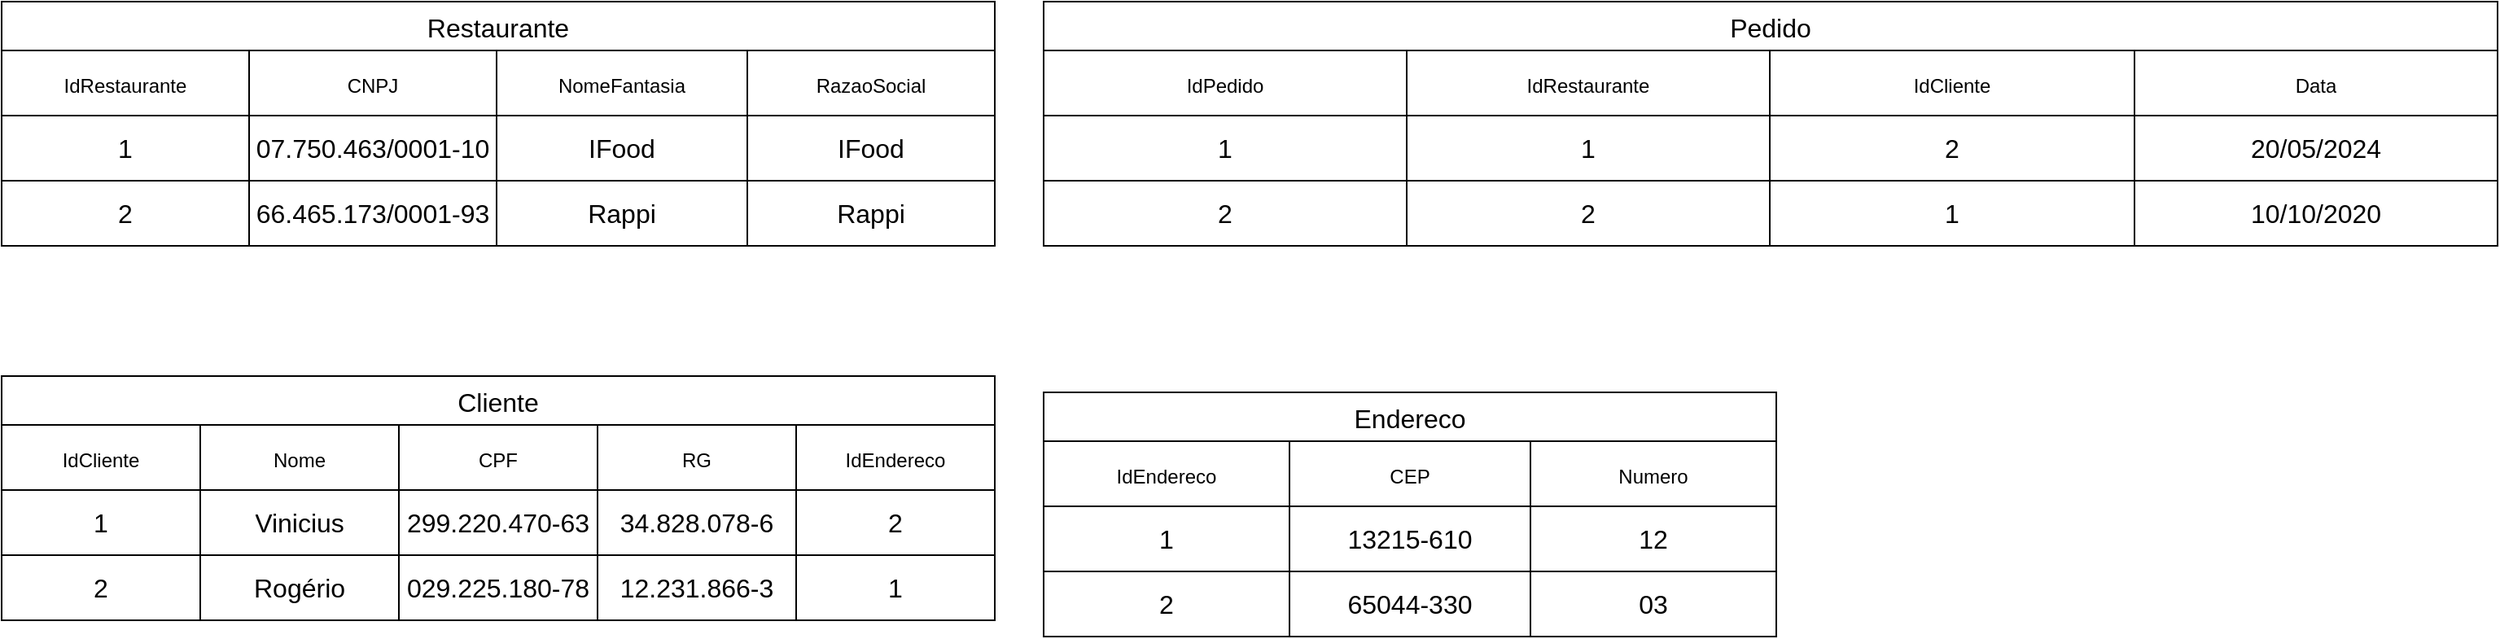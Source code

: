 <mxfile version="24.7.10">
  <diagram id="C5RBs43oDa-KdzZeNtuy" name="Page-1">
    <mxGraphModel dx="2620" dy="923" grid="1" gridSize="10" guides="1" tooltips="1" connect="1" arrows="1" fold="1" page="1" pageScale="1" pageWidth="827" pageHeight="1169" math="0" shadow="0">
      <root>
        <mxCell id="WIyWlLk6GJQsqaUBKTNV-0" />
        <mxCell id="WIyWlLk6GJQsqaUBKTNV-1" parent="WIyWlLk6GJQsqaUBKTNV-0" />
        <mxCell id="rG-vrshRPfFfel9vfFQS-0" value="Restaurante" style="shape=table;startSize=30;container=1;collapsible=0;childLayout=tableLayout;strokeColor=default;fontSize=16;" parent="WIyWlLk6GJQsqaUBKTNV-1" vertex="1">
          <mxGeometry x="-280" y="60" width="610" height="150" as="geometry" />
        </mxCell>
        <mxCell id="rG-vrshRPfFfel9vfFQS-1" value="" style="shape=tableRow;horizontal=0;startSize=0;swimlaneHead=0;swimlaneBody=0;strokeColor=inherit;top=0;left=0;bottom=0;right=0;collapsible=0;dropTarget=0;fillColor=none;points=[[0,0.5],[1,0.5]];portConstraint=eastwest;fontSize=16;" parent="rG-vrshRPfFfel9vfFQS-0" vertex="1">
          <mxGeometry y="30" width="610" height="40" as="geometry" />
        </mxCell>
        <mxCell id="rG-vrshRPfFfel9vfFQS-52" value="&lt;span style=&quot;font-size: 12px; text-align: left; text-wrap: nowrap;&quot;&gt;IdRestaurante&lt;/span&gt;" style="shape=partialRectangle;html=1;whiteSpace=wrap;connectable=0;strokeColor=inherit;overflow=hidden;fillColor=none;top=0;left=0;bottom=0;right=0;pointerEvents=1;fontSize=16;" parent="rG-vrshRPfFfel9vfFQS-1" vertex="1">
          <mxGeometry width="152" height="40" as="geometry">
            <mxRectangle width="152" height="40" as="alternateBounds" />
          </mxGeometry>
        </mxCell>
        <mxCell id="rG-vrshRPfFfel9vfFQS-2" value="&lt;span style=&quot;font-size: 12px; text-align: left; text-wrap: nowrap;&quot;&gt;CNPJ&lt;/span&gt;" style="shape=partialRectangle;html=1;whiteSpace=wrap;connectable=0;strokeColor=inherit;overflow=hidden;fillColor=none;top=0;left=0;bottom=0;right=0;pointerEvents=1;fontSize=16;" parent="rG-vrshRPfFfel9vfFQS-1" vertex="1">
          <mxGeometry x="152" width="152" height="40" as="geometry">
            <mxRectangle width="152" height="40" as="alternateBounds" />
          </mxGeometry>
        </mxCell>
        <mxCell id="rG-vrshRPfFfel9vfFQS-3" value="&lt;span style=&quot;font-size: 12px; text-align: left; text-wrap: nowrap;&quot;&gt;NomeFantasia&lt;/span&gt;" style="shape=partialRectangle;html=1;whiteSpace=wrap;connectable=0;strokeColor=inherit;overflow=hidden;fillColor=none;top=0;left=0;bottom=0;right=0;pointerEvents=1;fontSize=16;" parent="rG-vrshRPfFfel9vfFQS-1" vertex="1">
          <mxGeometry x="304" width="154" height="40" as="geometry">
            <mxRectangle width="154" height="40" as="alternateBounds" />
          </mxGeometry>
        </mxCell>
        <mxCell id="rG-vrshRPfFfel9vfFQS-4" value="&lt;span style=&quot;font-size: 12px; text-align: left; text-wrap: nowrap;&quot;&gt;RazaoSocial&lt;/span&gt;" style="shape=partialRectangle;html=1;whiteSpace=wrap;connectable=0;strokeColor=inherit;overflow=hidden;fillColor=none;top=0;left=0;bottom=0;right=0;pointerEvents=1;fontSize=16;" parent="rG-vrshRPfFfel9vfFQS-1" vertex="1">
          <mxGeometry x="458" width="152" height="40" as="geometry">
            <mxRectangle width="152" height="40" as="alternateBounds" />
          </mxGeometry>
        </mxCell>
        <mxCell id="rG-vrshRPfFfel9vfFQS-5" value="" style="shape=tableRow;horizontal=0;startSize=0;swimlaneHead=0;swimlaneBody=0;strokeColor=inherit;top=0;left=0;bottom=0;right=0;collapsible=0;dropTarget=0;fillColor=none;points=[[0,0.5],[1,0.5]];portConstraint=eastwest;fontSize=16;" parent="rG-vrshRPfFfel9vfFQS-0" vertex="1">
          <mxGeometry y="70" width="610" height="40" as="geometry" />
        </mxCell>
        <mxCell id="rG-vrshRPfFfel9vfFQS-53" value="1" style="shape=partialRectangle;html=1;whiteSpace=wrap;connectable=0;strokeColor=inherit;overflow=hidden;fillColor=none;top=0;left=0;bottom=0;right=0;pointerEvents=1;fontSize=16;" parent="rG-vrshRPfFfel9vfFQS-5" vertex="1">
          <mxGeometry width="152" height="40" as="geometry">
            <mxRectangle width="152" height="40" as="alternateBounds" />
          </mxGeometry>
        </mxCell>
        <mxCell id="rG-vrshRPfFfel9vfFQS-6" value="07.750.463/0001-10" style="shape=partialRectangle;html=1;whiteSpace=wrap;connectable=0;strokeColor=inherit;overflow=hidden;fillColor=none;top=0;left=0;bottom=0;right=0;pointerEvents=1;fontSize=16;" parent="rG-vrshRPfFfel9vfFQS-5" vertex="1">
          <mxGeometry x="152" width="152" height="40" as="geometry">
            <mxRectangle width="152" height="40" as="alternateBounds" />
          </mxGeometry>
        </mxCell>
        <mxCell id="rG-vrshRPfFfel9vfFQS-7" value="IFood" style="shape=partialRectangle;html=1;whiteSpace=wrap;connectable=0;strokeColor=inherit;overflow=hidden;fillColor=none;top=0;left=0;bottom=0;right=0;pointerEvents=1;fontSize=16;" parent="rG-vrshRPfFfel9vfFQS-5" vertex="1">
          <mxGeometry x="304" width="154" height="40" as="geometry">
            <mxRectangle width="154" height="40" as="alternateBounds" />
          </mxGeometry>
        </mxCell>
        <mxCell id="rG-vrshRPfFfel9vfFQS-8" value="IFood" style="shape=partialRectangle;html=1;whiteSpace=wrap;connectable=0;strokeColor=inherit;overflow=hidden;fillColor=none;top=0;left=0;bottom=0;right=0;pointerEvents=1;fontSize=16;" parent="rG-vrshRPfFfel9vfFQS-5" vertex="1">
          <mxGeometry x="458" width="152" height="40" as="geometry">
            <mxRectangle width="152" height="40" as="alternateBounds" />
          </mxGeometry>
        </mxCell>
        <mxCell id="rG-vrshRPfFfel9vfFQS-9" value="" style="shape=tableRow;horizontal=0;startSize=0;swimlaneHead=0;swimlaneBody=0;strokeColor=inherit;top=0;left=0;bottom=0;right=0;collapsible=0;dropTarget=0;fillColor=none;points=[[0,0.5],[1,0.5]];portConstraint=eastwest;fontSize=16;" parent="rG-vrshRPfFfel9vfFQS-0" vertex="1">
          <mxGeometry y="110" width="610" height="40" as="geometry" />
        </mxCell>
        <mxCell id="rG-vrshRPfFfel9vfFQS-54" value="2" style="shape=partialRectangle;html=1;whiteSpace=wrap;connectable=0;strokeColor=inherit;overflow=hidden;fillColor=none;top=0;left=0;bottom=0;right=0;pointerEvents=1;fontSize=16;" parent="rG-vrshRPfFfel9vfFQS-9" vertex="1">
          <mxGeometry width="152" height="40" as="geometry">
            <mxRectangle width="152" height="40" as="alternateBounds" />
          </mxGeometry>
        </mxCell>
        <mxCell id="rG-vrshRPfFfel9vfFQS-10" value="66.465.173/0001-93" style="shape=partialRectangle;html=1;whiteSpace=wrap;connectable=0;strokeColor=inherit;overflow=hidden;fillColor=none;top=0;left=0;bottom=0;right=0;pointerEvents=1;fontSize=16;" parent="rG-vrshRPfFfel9vfFQS-9" vertex="1">
          <mxGeometry x="152" width="152" height="40" as="geometry">
            <mxRectangle width="152" height="40" as="alternateBounds" />
          </mxGeometry>
        </mxCell>
        <mxCell id="rG-vrshRPfFfel9vfFQS-11" value="Rappi" style="shape=partialRectangle;html=1;whiteSpace=wrap;connectable=0;strokeColor=inherit;overflow=hidden;fillColor=none;top=0;left=0;bottom=0;right=0;pointerEvents=1;fontSize=16;" parent="rG-vrshRPfFfel9vfFQS-9" vertex="1">
          <mxGeometry x="304" width="154" height="40" as="geometry">
            <mxRectangle width="154" height="40" as="alternateBounds" />
          </mxGeometry>
        </mxCell>
        <mxCell id="rG-vrshRPfFfel9vfFQS-12" value="Rappi" style="shape=partialRectangle;html=1;whiteSpace=wrap;connectable=0;strokeColor=inherit;overflow=hidden;fillColor=none;top=0;left=0;bottom=0;right=0;pointerEvents=1;fontSize=16;" parent="rG-vrshRPfFfel9vfFQS-9" vertex="1">
          <mxGeometry x="458" width="152" height="40" as="geometry">
            <mxRectangle width="152" height="40" as="alternateBounds" />
          </mxGeometry>
        </mxCell>
        <mxCell id="rG-vrshRPfFfel9vfFQS-13" value="Pedido" style="shape=table;startSize=30;container=1;collapsible=0;childLayout=tableLayout;strokeColor=default;fontSize=16;" parent="WIyWlLk6GJQsqaUBKTNV-1" vertex="1">
          <mxGeometry x="360" y="60" width="893" height="150" as="geometry" />
        </mxCell>
        <mxCell id="rG-vrshRPfFfel9vfFQS-14" value="" style="shape=tableRow;horizontal=0;startSize=0;swimlaneHead=0;swimlaneBody=0;strokeColor=inherit;top=0;left=0;bottom=0;right=0;collapsible=0;dropTarget=0;fillColor=none;points=[[0,0.5],[1,0.5]];portConstraint=eastwest;fontSize=16;" parent="rG-vrshRPfFfel9vfFQS-13" vertex="1">
          <mxGeometry y="30" width="893" height="40" as="geometry" />
        </mxCell>
        <mxCell id="rG-vrshRPfFfel9vfFQS-61" value="&lt;span style=&quot;font-size: 12px; text-align: left; text-wrap: nowrap;&quot;&gt;IdPedido&lt;/span&gt;" style="shape=partialRectangle;html=1;whiteSpace=wrap;connectable=0;strokeColor=inherit;overflow=hidden;fillColor=none;top=0;left=0;bottom=0;right=0;pointerEvents=1;fontSize=16;" parent="rG-vrshRPfFfel9vfFQS-14" vertex="1">
          <mxGeometry width="223" height="40" as="geometry">
            <mxRectangle width="223" height="40" as="alternateBounds" />
          </mxGeometry>
        </mxCell>
        <mxCell id="rG-vrshRPfFfel9vfFQS-15" value="&lt;span style=&quot;font-size: 12px; text-align: left; text-wrap: nowrap;&quot;&gt;IdRestaurante&lt;/span&gt;" style="shape=partialRectangle;html=1;whiteSpace=wrap;connectable=0;strokeColor=inherit;overflow=hidden;fillColor=none;top=0;left=0;bottom=0;right=0;pointerEvents=1;fontSize=16;" parent="rG-vrshRPfFfel9vfFQS-14" vertex="1">
          <mxGeometry x="223" width="223" height="40" as="geometry">
            <mxRectangle width="223" height="40" as="alternateBounds" />
          </mxGeometry>
        </mxCell>
        <mxCell id="rG-vrshRPfFfel9vfFQS-16" value="&lt;span style=&quot;font-size: 12px; text-align: left; text-wrap: nowrap;&quot;&gt;IdCliente&lt;/span&gt;" style="shape=partialRectangle;html=1;whiteSpace=wrap;connectable=0;strokeColor=inherit;overflow=hidden;fillColor=none;top=0;left=0;bottom=0;right=0;pointerEvents=1;fontSize=16;" parent="rG-vrshRPfFfel9vfFQS-14" vertex="1">
          <mxGeometry x="446" width="224" height="40" as="geometry">
            <mxRectangle width="224" height="40" as="alternateBounds" />
          </mxGeometry>
        </mxCell>
        <mxCell id="rG-vrshRPfFfel9vfFQS-17" value="&lt;span style=&quot;font-size: 12px; text-align: left; text-wrap: nowrap;&quot;&gt;Data&lt;/span&gt;" style="shape=partialRectangle;html=1;whiteSpace=wrap;connectable=0;strokeColor=inherit;overflow=hidden;fillColor=none;top=0;left=0;bottom=0;right=0;pointerEvents=1;fontSize=16;" parent="rG-vrshRPfFfel9vfFQS-14" vertex="1">
          <mxGeometry x="670" width="223" height="40" as="geometry">
            <mxRectangle width="223" height="40" as="alternateBounds" />
          </mxGeometry>
        </mxCell>
        <mxCell id="rG-vrshRPfFfel9vfFQS-18" value="" style="shape=tableRow;horizontal=0;startSize=0;swimlaneHead=0;swimlaneBody=0;strokeColor=inherit;top=0;left=0;bottom=0;right=0;collapsible=0;dropTarget=0;fillColor=none;points=[[0,0.5],[1,0.5]];portConstraint=eastwest;fontSize=16;" parent="rG-vrshRPfFfel9vfFQS-13" vertex="1">
          <mxGeometry y="70" width="893" height="40" as="geometry" />
        </mxCell>
        <mxCell id="rG-vrshRPfFfel9vfFQS-62" value="1" style="shape=partialRectangle;html=1;whiteSpace=wrap;connectable=0;strokeColor=inherit;overflow=hidden;fillColor=none;top=0;left=0;bottom=0;right=0;pointerEvents=1;fontSize=16;" parent="rG-vrshRPfFfel9vfFQS-18" vertex="1">
          <mxGeometry width="223" height="40" as="geometry">
            <mxRectangle width="223" height="40" as="alternateBounds" />
          </mxGeometry>
        </mxCell>
        <mxCell id="rG-vrshRPfFfel9vfFQS-19" value="1" style="shape=partialRectangle;html=1;whiteSpace=wrap;connectable=0;strokeColor=inherit;overflow=hidden;fillColor=none;top=0;left=0;bottom=0;right=0;pointerEvents=1;fontSize=16;" parent="rG-vrshRPfFfel9vfFQS-18" vertex="1">
          <mxGeometry x="223" width="223" height="40" as="geometry">
            <mxRectangle width="223" height="40" as="alternateBounds" />
          </mxGeometry>
        </mxCell>
        <mxCell id="rG-vrshRPfFfel9vfFQS-20" value="2" style="shape=partialRectangle;html=1;whiteSpace=wrap;connectable=0;strokeColor=inherit;overflow=hidden;fillColor=none;top=0;left=0;bottom=0;right=0;pointerEvents=1;fontSize=16;" parent="rG-vrshRPfFfel9vfFQS-18" vertex="1">
          <mxGeometry x="446" width="224" height="40" as="geometry">
            <mxRectangle width="224" height="40" as="alternateBounds" />
          </mxGeometry>
        </mxCell>
        <mxCell id="rG-vrshRPfFfel9vfFQS-21" value="20/05/2024" style="shape=partialRectangle;html=1;whiteSpace=wrap;connectable=0;strokeColor=inherit;overflow=hidden;fillColor=none;top=0;left=0;bottom=0;right=0;pointerEvents=1;fontSize=16;" parent="rG-vrshRPfFfel9vfFQS-18" vertex="1">
          <mxGeometry x="670" width="223" height="40" as="geometry">
            <mxRectangle width="223" height="40" as="alternateBounds" />
          </mxGeometry>
        </mxCell>
        <mxCell id="rG-vrshRPfFfel9vfFQS-22" value="" style="shape=tableRow;horizontal=0;startSize=0;swimlaneHead=0;swimlaneBody=0;strokeColor=inherit;top=0;left=0;bottom=0;right=0;collapsible=0;dropTarget=0;fillColor=none;points=[[0,0.5],[1,0.5]];portConstraint=eastwest;fontSize=16;" parent="rG-vrshRPfFfel9vfFQS-13" vertex="1">
          <mxGeometry y="110" width="893" height="40" as="geometry" />
        </mxCell>
        <mxCell id="rG-vrshRPfFfel9vfFQS-63" value="2" style="shape=partialRectangle;html=1;whiteSpace=wrap;connectable=0;strokeColor=inherit;overflow=hidden;fillColor=none;top=0;left=0;bottom=0;right=0;pointerEvents=1;fontSize=16;" parent="rG-vrshRPfFfel9vfFQS-22" vertex="1">
          <mxGeometry width="223" height="40" as="geometry">
            <mxRectangle width="223" height="40" as="alternateBounds" />
          </mxGeometry>
        </mxCell>
        <mxCell id="rG-vrshRPfFfel9vfFQS-23" value="2" style="shape=partialRectangle;html=1;whiteSpace=wrap;connectable=0;strokeColor=inherit;overflow=hidden;fillColor=none;top=0;left=0;bottom=0;right=0;pointerEvents=1;fontSize=16;" parent="rG-vrshRPfFfel9vfFQS-22" vertex="1">
          <mxGeometry x="223" width="223" height="40" as="geometry">
            <mxRectangle width="223" height="40" as="alternateBounds" />
          </mxGeometry>
        </mxCell>
        <mxCell id="rG-vrshRPfFfel9vfFQS-24" value="1" style="shape=partialRectangle;html=1;whiteSpace=wrap;connectable=0;strokeColor=inherit;overflow=hidden;fillColor=none;top=0;left=0;bottom=0;right=0;pointerEvents=1;fontSize=16;" parent="rG-vrshRPfFfel9vfFQS-22" vertex="1">
          <mxGeometry x="446" width="224" height="40" as="geometry">
            <mxRectangle width="224" height="40" as="alternateBounds" />
          </mxGeometry>
        </mxCell>
        <mxCell id="rG-vrshRPfFfel9vfFQS-25" value="10/10/2020" style="shape=partialRectangle;html=1;whiteSpace=wrap;connectable=0;strokeColor=inherit;overflow=hidden;fillColor=none;top=0;left=0;bottom=0;right=0;pointerEvents=1;fontSize=16;" parent="rG-vrshRPfFfel9vfFQS-22" vertex="1">
          <mxGeometry x="670" width="223" height="40" as="geometry">
            <mxRectangle width="223" height="40" as="alternateBounds" />
          </mxGeometry>
        </mxCell>
        <mxCell id="rG-vrshRPfFfel9vfFQS-26" value="Cliente" style="shape=table;startSize=30;container=1;collapsible=0;childLayout=tableLayout;strokeColor=default;fontSize=16;" parent="WIyWlLk6GJQsqaUBKTNV-1" vertex="1">
          <mxGeometry x="-280" y="290" width="610" height="150" as="geometry" />
        </mxCell>
        <mxCell id="rG-vrshRPfFfel9vfFQS-27" value="" style="shape=tableRow;horizontal=0;startSize=0;swimlaneHead=0;swimlaneBody=0;strokeColor=inherit;top=0;left=0;bottom=0;right=0;collapsible=0;dropTarget=0;fillColor=none;points=[[0,0.5],[1,0.5]];portConstraint=eastwest;fontSize=16;" parent="rG-vrshRPfFfel9vfFQS-26" vertex="1">
          <mxGeometry y="30" width="610" height="40" as="geometry" />
        </mxCell>
        <mxCell id="rG-vrshRPfFfel9vfFQS-58" value="&lt;span style=&quot;font-size: 12px; text-align: left; text-wrap: nowrap;&quot;&gt;IdCliente&lt;/span&gt;" style="shape=partialRectangle;html=1;whiteSpace=wrap;connectable=0;strokeColor=inherit;overflow=hidden;fillColor=none;top=0;left=0;bottom=0;right=0;pointerEvents=1;fontSize=16;" parent="rG-vrshRPfFfel9vfFQS-27" vertex="1">
          <mxGeometry width="122" height="40" as="geometry">
            <mxRectangle width="122" height="40" as="alternateBounds" />
          </mxGeometry>
        </mxCell>
        <mxCell id="rG-vrshRPfFfel9vfFQS-55" value="&lt;span style=&quot;font-size: 12px; text-align: left; text-wrap: nowrap;&quot;&gt;Nome&lt;/span&gt;" style="shape=partialRectangle;html=1;whiteSpace=wrap;connectable=0;strokeColor=inherit;overflow=hidden;fillColor=none;top=0;left=0;bottom=0;right=0;pointerEvents=1;fontSize=16;" parent="rG-vrshRPfFfel9vfFQS-27" vertex="1">
          <mxGeometry x="122" width="122" height="40" as="geometry">
            <mxRectangle width="122" height="40" as="alternateBounds" />
          </mxGeometry>
        </mxCell>
        <mxCell id="rG-vrshRPfFfel9vfFQS-28" value="&lt;span style=&quot;font-size: 12px; text-align: left; text-wrap: nowrap;&quot;&gt;CPF&lt;/span&gt;" style="shape=partialRectangle;html=1;whiteSpace=wrap;connectable=0;strokeColor=inherit;overflow=hidden;fillColor=none;top=0;left=0;bottom=0;right=0;pointerEvents=1;fontSize=16;" parent="rG-vrshRPfFfel9vfFQS-27" vertex="1">
          <mxGeometry x="244" width="122" height="40" as="geometry">
            <mxRectangle width="122" height="40" as="alternateBounds" />
          </mxGeometry>
        </mxCell>
        <mxCell id="rG-vrshRPfFfel9vfFQS-29" value="&lt;span style=&quot;font-size: 12px; text-align: left; text-wrap: nowrap;&quot;&gt;RG&lt;/span&gt;" style="shape=partialRectangle;html=1;whiteSpace=wrap;connectable=0;strokeColor=inherit;overflow=hidden;fillColor=none;top=0;left=0;bottom=0;right=0;pointerEvents=1;fontSize=16;" parent="rG-vrshRPfFfel9vfFQS-27" vertex="1">
          <mxGeometry x="366" width="122" height="40" as="geometry">
            <mxRectangle width="122" height="40" as="alternateBounds" />
          </mxGeometry>
        </mxCell>
        <mxCell id="rG-vrshRPfFfel9vfFQS-30" value="&lt;span style=&quot;font-size: 12px; text-align: left; text-wrap: nowrap;&quot;&gt;IdEndereco&lt;/span&gt;" style="shape=partialRectangle;html=1;whiteSpace=wrap;connectable=0;strokeColor=inherit;overflow=hidden;fillColor=none;top=0;left=0;bottom=0;right=0;pointerEvents=1;fontSize=16;" parent="rG-vrshRPfFfel9vfFQS-27" vertex="1">
          <mxGeometry x="488" width="122" height="40" as="geometry">
            <mxRectangle width="122" height="40" as="alternateBounds" />
          </mxGeometry>
        </mxCell>
        <mxCell id="rG-vrshRPfFfel9vfFQS-31" value="" style="shape=tableRow;horizontal=0;startSize=0;swimlaneHead=0;swimlaneBody=0;strokeColor=inherit;top=0;left=0;bottom=0;right=0;collapsible=0;dropTarget=0;fillColor=none;points=[[0,0.5],[1,0.5]];portConstraint=eastwest;fontSize=16;" parent="rG-vrshRPfFfel9vfFQS-26" vertex="1">
          <mxGeometry y="70" width="610" height="40" as="geometry" />
        </mxCell>
        <mxCell id="rG-vrshRPfFfel9vfFQS-59" value="1" style="shape=partialRectangle;html=1;whiteSpace=wrap;connectable=0;strokeColor=inherit;overflow=hidden;fillColor=none;top=0;left=0;bottom=0;right=0;pointerEvents=1;fontSize=16;" parent="rG-vrshRPfFfel9vfFQS-31" vertex="1">
          <mxGeometry width="122" height="40" as="geometry">
            <mxRectangle width="122" height="40" as="alternateBounds" />
          </mxGeometry>
        </mxCell>
        <mxCell id="rG-vrshRPfFfel9vfFQS-56" value="Vinicius" style="shape=partialRectangle;html=1;whiteSpace=wrap;connectable=0;strokeColor=inherit;overflow=hidden;fillColor=none;top=0;left=0;bottom=0;right=0;pointerEvents=1;fontSize=16;" parent="rG-vrshRPfFfel9vfFQS-31" vertex="1">
          <mxGeometry x="122" width="122" height="40" as="geometry">
            <mxRectangle width="122" height="40" as="alternateBounds" />
          </mxGeometry>
        </mxCell>
        <mxCell id="rG-vrshRPfFfel9vfFQS-32" value="299.220.470-63" style="shape=partialRectangle;html=1;whiteSpace=wrap;connectable=0;strokeColor=inherit;overflow=hidden;fillColor=none;top=0;left=0;bottom=0;right=0;pointerEvents=1;fontSize=16;" parent="rG-vrshRPfFfel9vfFQS-31" vertex="1">
          <mxGeometry x="244" width="122" height="40" as="geometry">
            <mxRectangle width="122" height="40" as="alternateBounds" />
          </mxGeometry>
        </mxCell>
        <mxCell id="rG-vrshRPfFfel9vfFQS-33" value="34.828.078-6" style="shape=partialRectangle;html=1;whiteSpace=wrap;connectable=0;strokeColor=inherit;overflow=hidden;fillColor=none;top=0;left=0;bottom=0;right=0;pointerEvents=1;fontSize=16;" parent="rG-vrshRPfFfel9vfFQS-31" vertex="1">
          <mxGeometry x="366" width="122" height="40" as="geometry">
            <mxRectangle width="122" height="40" as="alternateBounds" />
          </mxGeometry>
        </mxCell>
        <mxCell id="rG-vrshRPfFfel9vfFQS-34" value="2" style="shape=partialRectangle;html=1;whiteSpace=wrap;connectable=0;strokeColor=inherit;overflow=hidden;fillColor=none;top=0;left=0;bottom=0;right=0;pointerEvents=1;fontSize=16;" parent="rG-vrshRPfFfel9vfFQS-31" vertex="1">
          <mxGeometry x="488" width="122" height="40" as="geometry">
            <mxRectangle width="122" height="40" as="alternateBounds" />
          </mxGeometry>
        </mxCell>
        <mxCell id="rG-vrshRPfFfel9vfFQS-35" value="" style="shape=tableRow;horizontal=0;startSize=0;swimlaneHead=0;swimlaneBody=0;strokeColor=inherit;top=0;left=0;bottom=0;right=0;collapsible=0;dropTarget=0;fillColor=none;points=[[0,0.5],[1,0.5]];portConstraint=eastwest;fontSize=16;" parent="rG-vrshRPfFfel9vfFQS-26" vertex="1">
          <mxGeometry y="110" width="610" height="40" as="geometry" />
        </mxCell>
        <mxCell id="rG-vrshRPfFfel9vfFQS-60" value="2" style="shape=partialRectangle;html=1;whiteSpace=wrap;connectable=0;strokeColor=inherit;overflow=hidden;fillColor=none;top=0;left=0;bottom=0;right=0;pointerEvents=1;fontSize=16;" parent="rG-vrshRPfFfel9vfFQS-35" vertex="1">
          <mxGeometry width="122" height="40" as="geometry">
            <mxRectangle width="122" height="40" as="alternateBounds" />
          </mxGeometry>
        </mxCell>
        <mxCell id="rG-vrshRPfFfel9vfFQS-57" value="Rogério" style="shape=partialRectangle;html=1;whiteSpace=wrap;connectable=0;strokeColor=inherit;overflow=hidden;fillColor=none;top=0;left=0;bottom=0;right=0;pointerEvents=1;fontSize=16;" parent="rG-vrshRPfFfel9vfFQS-35" vertex="1">
          <mxGeometry x="122" width="122" height="40" as="geometry">
            <mxRectangle width="122" height="40" as="alternateBounds" />
          </mxGeometry>
        </mxCell>
        <mxCell id="rG-vrshRPfFfel9vfFQS-36" value="029.225.180-78" style="shape=partialRectangle;html=1;whiteSpace=wrap;connectable=0;strokeColor=inherit;overflow=hidden;fillColor=none;top=0;left=0;bottom=0;right=0;pointerEvents=1;fontSize=16;" parent="rG-vrshRPfFfel9vfFQS-35" vertex="1">
          <mxGeometry x="244" width="122" height="40" as="geometry">
            <mxRectangle width="122" height="40" as="alternateBounds" />
          </mxGeometry>
        </mxCell>
        <mxCell id="rG-vrshRPfFfel9vfFQS-37" value="12.231.866-3" style="shape=partialRectangle;html=1;whiteSpace=wrap;connectable=0;strokeColor=inherit;overflow=hidden;fillColor=none;top=0;left=0;bottom=0;right=0;pointerEvents=1;fontSize=16;" parent="rG-vrshRPfFfel9vfFQS-35" vertex="1">
          <mxGeometry x="366" width="122" height="40" as="geometry">
            <mxRectangle width="122" height="40" as="alternateBounds" />
          </mxGeometry>
        </mxCell>
        <mxCell id="rG-vrshRPfFfel9vfFQS-38" value="1" style="shape=partialRectangle;html=1;whiteSpace=wrap;connectable=0;strokeColor=inherit;overflow=hidden;fillColor=none;top=0;left=0;bottom=0;right=0;pointerEvents=1;fontSize=16;" parent="rG-vrshRPfFfel9vfFQS-35" vertex="1">
          <mxGeometry x="488" width="122" height="40" as="geometry">
            <mxRectangle width="122" height="40" as="alternateBounds" />
          </mxGeometry>
        </mxCell>
        <mxCell id="rG-vrshRPfFfel9vfFQS-39" value="Endereco" style="shape=table;startSize=30;container=1;collapsible=0;childLayout=tableLayout;strokeColor=default;fontSize=16;" parent="WIyWlLk6GJQsqaUBKTNV-1" vertex="1">
          <mxGeometry x="360" y="300" width="450" height="150" as="geometry" />
        </mxCell>
        <mxCell id="rG-vrshRPfFfel9vfFQS-40" value="" style="shape=tableRow;horizontal=0;startSize=0;swimlaneHead=0;swimlaneBody=0;strokeColor=inherit;top=0;left=0;bottom=0;right=0;collapsible=0;dropTarget=0;fillColor=none;points=[[0,0.5],[1,0.5]];portConstraint=eastwest;fontSize=16;" parent="rG-vrshRPfFfel9vfFQS-39" vertex="1">
          <mxGeometry y="30" width="450" height="40" as="geometry" />
        </mxCell>
        <mxCell id="rG-vrshRPfFfel9vfFQS-41" value="&lt;span style=&quot;font-size: 12px; text-align: left; text-wrap: nowrap;&quot;&gt;IdEndereco&lt;/span&gt;" style="shape=partialRectangle;html=1;whiteSpace=wrap;connectable=0;strokeColor=inherit;overflow=hidden;fillColor=none;top=0;left=0;bottom=0;right=0;pointerEvents=1;fontSize=16;" parent="rG-vrshRPfFfel9vfFQS-40" vertex="1">
          <mxGeometry width="151" height="40" as="geometry">
            <mxRectangle width="151" height="40" as="alternateBounds" />
          </mxGeometry>
        </mxCell>
        <mxCell id="rG-vrshRPfFfel9vfFQS-42" value="&lt;span style=&quot;font-size: 12px; text-align: left; text-wrap: nowrap;&quot;&gt;CEP&lt;/span&gt;" style="shape=partialRectangle;html=1;whiteSpace=wrap;connectable=0;strokeColor=inherit;overflow=hidden;fillColor=none;top=0;left=0;bottom=0;right=0;pointerEvents=1;fontSize=16;" parent="rG-vrshRPfFfel9vfFQS-40" vertex="1">
          <mxGeometry x="151" width="148" height="40" as="geometry">
            <mxRectangle width="148" height="40" as="alternateBounds" />
          </mxGeometry>
        </mxCell>
        <mxCell id="rG-vrshRPfFfel9vfFQS-43" value="&lt;span style=&quot;font-size: 12px; text-align: left; text-wrap: nowrap;&quot;&gt;Numero&lt;/span&gt;" style="shape=partialRectangle;html=1;whiteSpace=wrap;connectable=0;strokeColor=inherit;overflow=hidden;fillColor=none;top=0;left=0;bottom=0;right=0;pointerEvents=1;fontSize=16;" parent="rG-vrshRPfFfel9vfFQS-40" vertex="1">
          <mxGeometry x="299" width="151" height="40" as="geometry">
            <mxRectangle width="151" height="40" as="alternateBounds" />
          </mxGeometry>
        </mxCell>
        <mxCell id="rG-vrshRPfFfel9vfFQS-44" value="" style="shape=tableRow;horizontal=0;startSize=0;swimlaneHead=0;swimlaneBody=0;strokeColor=inherit;top=0;left=0;bottom=0;right=0;collapsible=0;dropTarget=0;fillColor=none;points=[[0,0.5],[1,0.5]];portConstraint=eastwest;fontSize=16;" parent="rG-vrshRPfFfel9vfFQS-39" vertex="1">
          <mxGeometry y="70" width="450" height="40" as="geometry" />
        </mxCell>
        <mxCell id="rG-vrshRPfFfel9vfFQS-45" value="1" style="shape=partialRectangle;html=1;whiteSpace=wrap;connectable=0;strokeColor=inherit;overflow=hidden;fillColor=none;top=0;left=0;bottom=0;right=0;pointerEvents=1;fontSize=16;" parent="rG-vrshRPfFfel9vfFQS-44" vertex="1">
          <mxGeometry width="151" height="40" as="geometry">
            <mxRectangle width="151" height="40" as="alternateBounds" />
          </mxGeometry>
        </mxCell>
        <mxCell id="rG-vrshRPfFfel9vfFQS-46" value="13215-610" style="shape=partialRectangle;html=1;whiteSpace=wrap;connectable=0;strokeColor=inherit;overflow=hidden;fillColor=none;top=0;left=0;bottom=0;right=0;pointerEvents=1;fontSize=16;" parent="rG-vrshRPfFfel9vfFQS-44" vertex="1">
          <mxGeometry x="151" width="148" height="40" as="geometry">
            <mxRectangle width="148" height="40" as="alternateBounds" />
          </mxGeometry>
        </mxCell>
        <mxCell id="rG-vrshRPfFfel9vfFQS-47" value="12" style="shape=partialRectangle;html=1;whiteSpace=wrap;connectable=0;strokeColor=inherit;overflow=hidden;fillColor=none;top=0;left=0;bottom=0;right=0;pointerEvents=1;fontSize=16;" parent="rG-vrshRPfFfel9vfFQS-44" vertex="1">
          <mxGeometry x="299" width="151" height="40" as="geometry">
            <mxRectangle width="151" height="40" as="alternateBounds" />
          </mxGeometry>
        </mxCell>
        <mxCell id="rG-vrshRPfFfel9vfFQS-48" value="" style="shape=tableRow;horizontal=0;startSize=0;swimlaneHead=0;swimlaneBody=0;strokeColor=inherit;top=0;left=0;bottom=0;right=0;collapsible=0;dropTarget=0;fillColor=none;points=[[0,0.5],[1,0.5]];portConstraint=eastwest;fontSize=16;" parent="rG-vrshRPfFfel9vfFQS-39" vertex="1">
          <mxGeometry y="110" width="450" height="40" as="geometry" />
        </mxCell>
        <mxCell id="rG-vrshRPfFfel9vfFQS-49" value="2" style="shape=partialRectangle;html=1;whiteSpace=wrap;connectable=0;strokeColor=inherit;overflow=hidden;fillColor=none;top=0;left=0;bottom=0;right=0;pointerEvents=1;fontSize=16;" parent="rG-vrshRPfFfel9vfFQS-48" vertex="1">
          <mxGeometry width="151" height="40" as="geometry">
            <mxRectangle width="151" height="40" as="alternateBounds" />
          </mxGeometry>
        </mxCell>
        <mxCell id="rG-vrshRPfFfel9vfFQS-50" value="65044-330" style="shape=partialRectangle;html=1;whiteSpace=wrap;connectable=0;strokeColor=inherit;overflow=hidden;fillColor=none;top=0;left=0;bottom=0;right=0;pointerEvents=1;fontSize=16;" parent="rG-vrshRPfFfel9vfFQS-48" vertex="1">
          <mxGeometry x="151" width="148" height="40" as="geometry">
            <mxRectangle width="148" height="40" as="alternateBounds" />
          </mxGeometry>
        </mxCell>
        <mxCell id="rG-vrshRPfFfel9vfFQS-51" value="03" style="shape=partialRectangle;html=1;whiteSpace=wrap;connectable=0;strokeColor=inherit;overflow=hidden;fillColor=none;top=0;left=0;bottom=0;right=0;pointerEvents=1;fontSize=16;" parent="rG-vrshRPfFfel9vfFQS-48" vertex="1">
          <mxGeometry x="299" width="151" height="40" as="geometry">
            <mxRectangle width="151" height="40" as="alternateBounds" />
          </mxGeometry>
        </mxCell>
      </root>
    </mxGraphModel>
  </diagram>
</mxfile>
